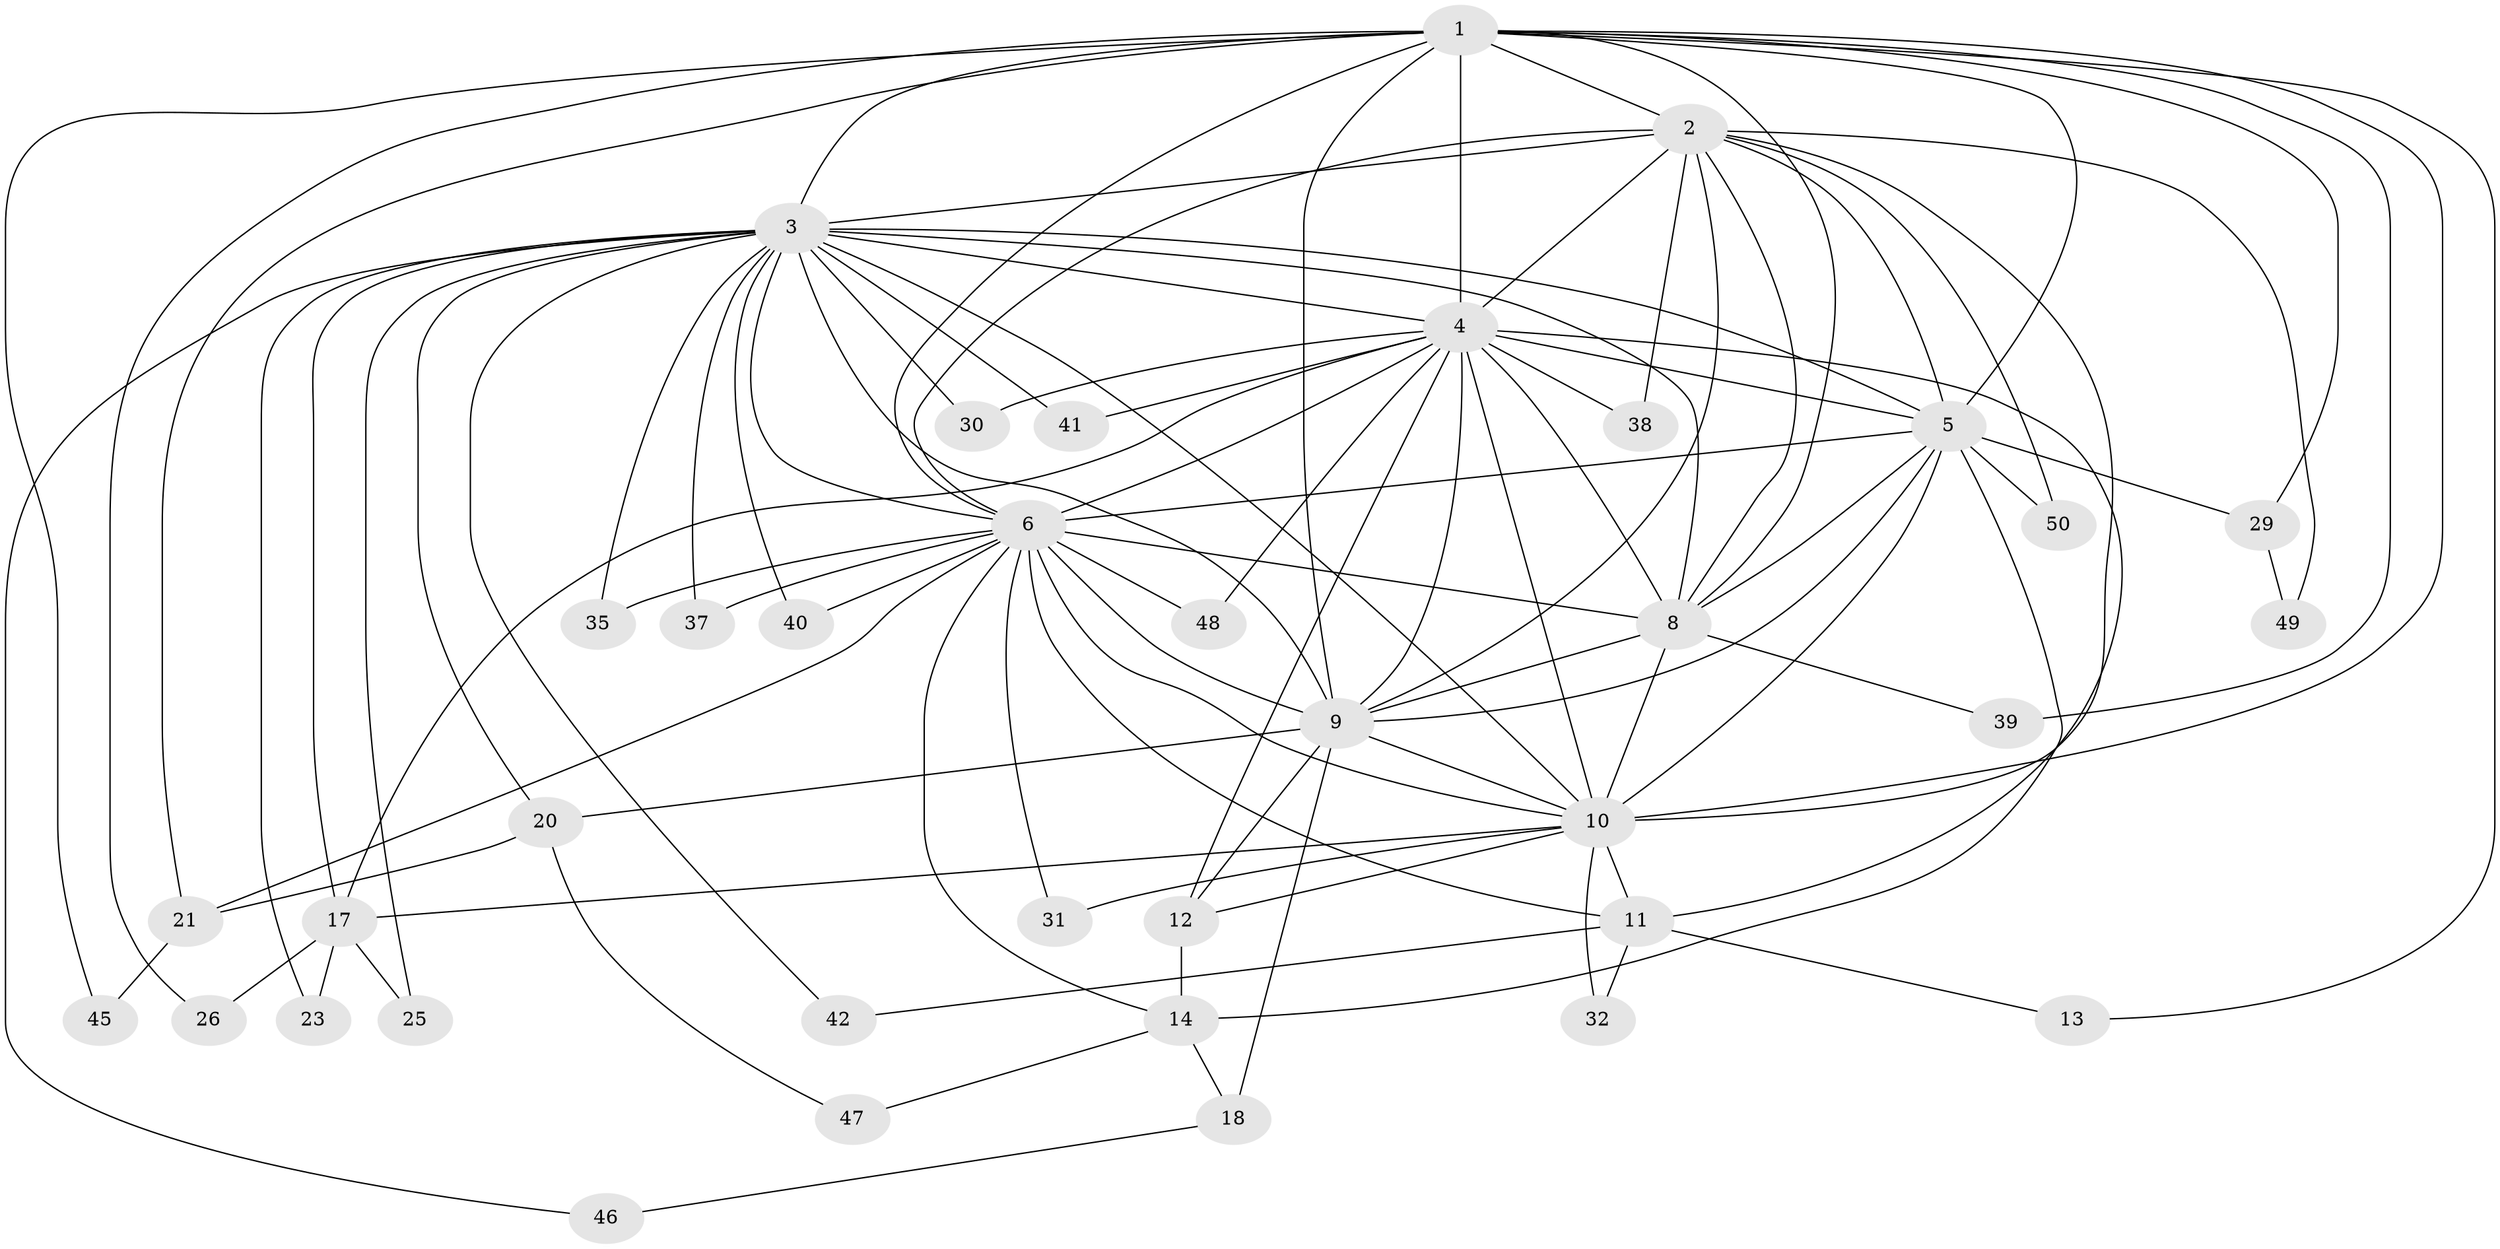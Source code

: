 // Generated by graph-tools (version 1.1) at 2025/23/03/03/25 07:23:36]
// undirected, 37 vertices, 97 edges
graph export_dot {
graph [start="1"]
  node [color=gray90,style=filled];
  1 [super="+16"];
  2;
  3 [super="+19"];
  4 [super="+7"];
  5 [super="+33"];
  6 [super="+44"];
  8 [super="+43"];
  9 [super="+22"];
  10 [super="+36"];
  11 [super="+15"];
  12 [super="+28"];
  13;
  14 [super="+34"];
  17 [super="+27"];
  18;
  20;
  21 [super="+24"];
  23;
  25;
  26;
  29;
  30;
  31;
  32;
  35;
  37;
  38;
  39;
  40;
  41;
  42;
  45;
  46;
  47;
  48;
  49;
  50;
  1 -- 2;
  1 -- 3;
  1 -- 4 [weight=3];
  1 -- 5;
  1 -- 6;
  1 -- 8;
  1 -- 9;
  1 -- 10 [weight=2];
  1 -- 13;
  1 -- 21;
  1 -- 26;
  1 -- 29;
  1 -- 45;
  1 -- 39;
  2 -- 3;
  2 -- 4 [weight=2];
  2 -- 5;
  2 -- 6;
  2 -- 8;
  2 -- 9;
  2 -- 10;
  2 -- 38;
  2 -- 49;
  2 -- 50;
  3 -- 4 [weight=3];
  3 -- 5;
  3 -- 6;
  3 -- 8;
  3 -- 9;
  3 -- 10;
  3 -- 20;
  3 -- 23;
  3 -- 25;
  3 -- 30;
  3 -- 35;
  3 -- 37;
  3 -- 42;
  3 -- 46;
  3 -- 40;
  3 -- 41;
  3 -- 17;
  4 -- 5 [weight=2];
  4 -- 6 [weight=2];
  4 -- 8 [weight=2];
  4 -- 9 [weight=2];
  4 -- 10 [weight=2];
  4 -- 11;
  4 -- 12;
  4 -- 30;
  4 -- 41;
  4 -- 48;
  4 -- 38;
  4 -- 17;
  5 -- 6;
  5 -- 8;
  5 -- 9;
  5 -- 10;
  5 -- 14;
  5 -- 29;
  5 -- 50;
  6 -- 8 [weight=3];
  6 -- 9;
  6 -- 10;
  6 -- 11;
  6 -- 14;
  6 -- 21;
  6 -- 31;
  6 -- 35;
  6 -- 37;
  6 -- 40;
  6 -- 48;
  8 -- 9;
  8 -- 10;
  8 -- 39;
  9 -- 10;
  9 -- 18 [weight=2];
  9 -- 20;
  9 -- 12;
  10 -- 12;
  10 -- 17;
  10 -- 31;
  10 -- 32;
  10 -- 11;
  11 -- 13;
  11 -- 32;
  11 -- 42;
  12 -- 14;
  14 -- 18;
  14 -- 47;
  17 -- 23;
  17 -- 25;
  17 -- 26;
  18 -- 46;
  20 -- 47;
  20 -- 21;
  21 -- 45;
  29 -- 49;
}

